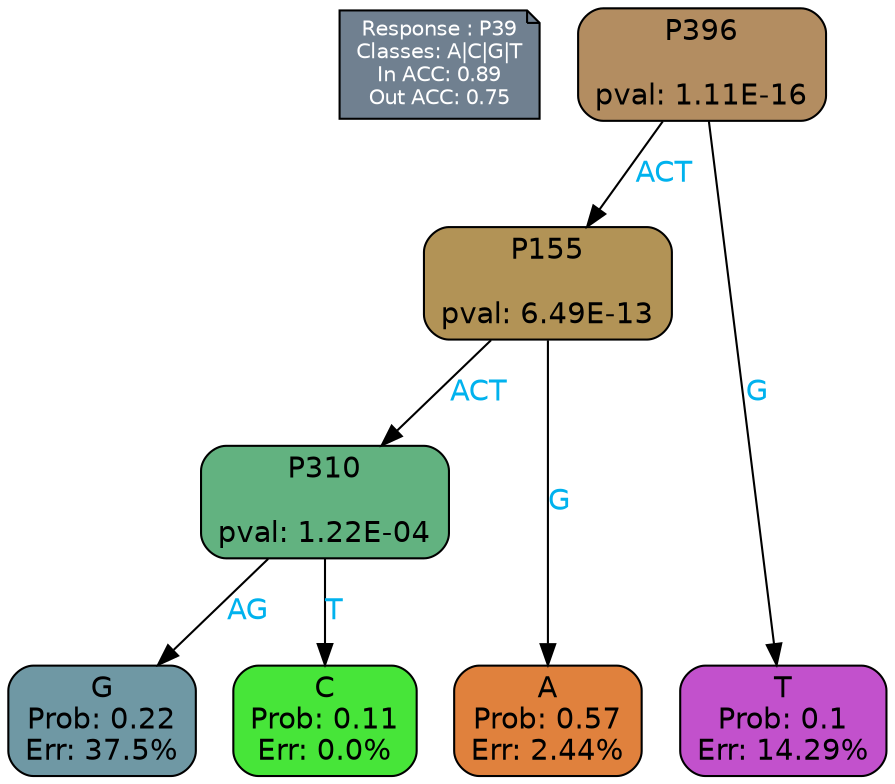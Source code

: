 digraph Tree {
node [shape=box, style="filled, rounded", color="black", fontname=helvetica] ;
graph [ranksep=equally, splines=polylines, bgcolor=transparent, dpi=600] ;
edge [fontname=helvetica] ;
LEGEND [label="Response : P39
Classes: A|C|G|T
In ACC: 0.89
Out ACC: 0.75
",shape=note,align=left,style=filled,fillcolor="slategray",fontcolor="white",fontsize=10];1 [label="P396

pval: 1.11E-16", fillcolor="#b38d61"] ;
2 [label="P155

pval: 6.49E-13", fillcolor="#b29356"] ;
3 [label="P310

pval: 1.22E-04", fillcolor="#62b280"] ;
4 [label="G
Prob: 0.22
Err: 37.5%", fillcolor="#6f98a4"] ;
5 [label="C
Prob: 0.11
Err: 0.0%", fillcolor="#47e539"] ;
6 [label="A
Prob: 0.57
Err: 2.44%", fillcolor="#e0813d"] ;
7 [label="T
Prob: 0.1
Err: 14.29%", fillcolor="#c251cc"] ;
1 -> 2 [label="ACT",fontcolor=deepskyblue2] ;
1 -> 7 [label="G",fontcolor=deepskyblue2] ;
2 -> 3 [label="ACT",fontcolor=deepskyblue2] ;
2 -> 6 [label="G",fontcolor=deepskyblue2] ;
3 -> 4 [label="AG",fontcolor=deepskyblue2] ;
3 -> 5 [label="T",fontcolor=deepskyblue2] ;
{rank = same; 4;5;6;7;}{rank = same; LEGEND;1;}}